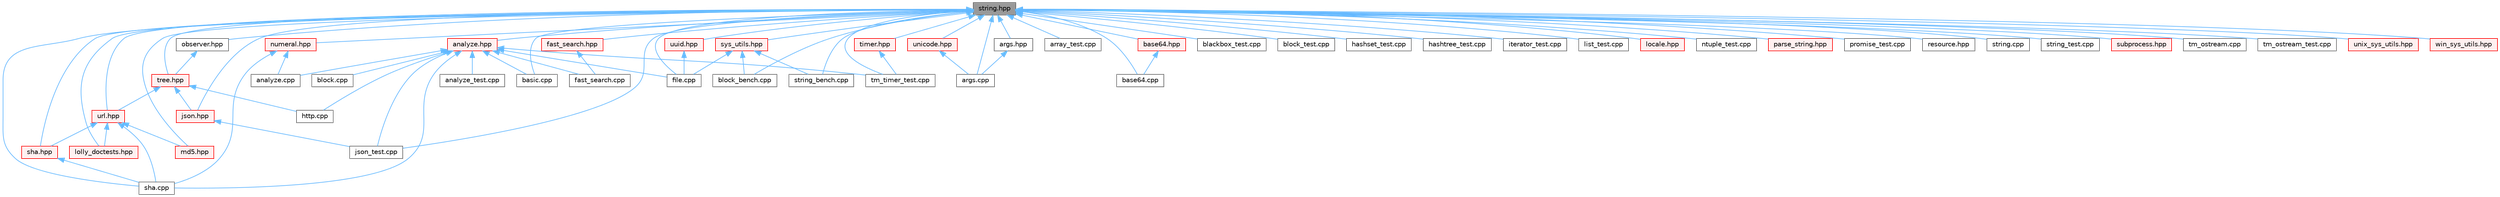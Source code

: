 digraph "string.hpp"
{
 // LATEX_PDF_SIZE
  bgcolor="transparent";
  edge [fontname=Helvetica,fontsize=10,labelfontname=Helvetica,labelfontsize=10];
  node [fontname=Helvetica,fontsize=10,shape=box,height=0.2,width=0.4];
  Node1 [id="Node000001",label="string.hpp",height=0.2,width=0.4,color="gray40", fillcolor="grey60", style="filled", fontcolor="black",tooltip=" "];
  Node1 -> Node2 [id="edge1_Node000001_Node000002",dir="back",color="steelblue1",style="solid",tooltip=" "];
  Node2 [id="Node000002",label="analyze.hpp",height=0.2,width=0.4,color="red", fillcolor="#FFF0F0", style="filled",URL="$analyze_8hpp.html",tooltip=" "];
  Node2 -> Node3 [id="edge2_Node000002_Node000003",dir="back",color="steelblue1",style="solid",tooltip=" "];
  Node3 [id="Node000003",label="analyze.cpp",height=0.2,width=0.4,color="grey40", fillcolor="white", style="filled",URL="$analyze_8cpp.html",tooltip=" "];
  Node2 -> Node4 [id="edge3_Node000002_Node000004",dir="back",color="steelblue1",style="solid",tooltip=" "];
  Node4 [id="Node000004",label="analyze_test.cpp",height=0.2,width=0.4,color="grey40", fillcolor="white", style="filled",URL="$analyze__test_8cpp.html",tooltip=" "];
  Node2 -> Node5 [id="edge4_Node000002_Node000005",dir="back",color="steelblue1",style="solid",tooltip=" "];
  Node5 [id="Node000005",label="basic.cpp",height=0.2,width=0.4,color="grey40", fillcolor="white", style="filled",URL="$basic_8cpp.html",tooltip=" "];
  Node2 -> Node6 [id="edge5_Node000002_Node000006",dir="back",color="steelblue1",style="solid",tooltip=" "];
  Node6 [id="Node000006",label="block.cpp",height=0.2,width=0.4,color="grey40", fillcolor="white", style="filled",URL="$block_8cpp.html",tooltip=" "];
  Node2 -> Node7 [id="edge6_Node000002_Node000007",dir="back",color="steelblue1",style="solid",tooltip=" "];
  Node7 [id="Node000007",label="fast_search.cpp",height=0.2,width=0.4,color="grey40", fillcolor="white", style="filled",URL="$fast__search_8cpp.html",tooltip=" "];
  Node2 -> Node8 [id="edge7_Node000002_Node000008",dir="back",color="steelblue1",style="solid",tooltip=" "];
  Node8 [id="Node000008",label="file.cpp",height=0.2,width=0.4,color="grey40", fillcolor="white", style="filled",URL="$file_8cpp.html",tooltip=" "];
  Node2 -> Node9 [id="edge8_Node000002_Node000009",dir="back",color="steelblue1",style="solid",tooltip=" "];
  Node9 [id="Node000009",label="http.cpp",height=0.2,width=0.4,color="grey40", fillcolor="white", style="filled",URL="$http_8cpp.html",tooltip=" "];
  Node2 -> Node11 [id="edge9_Node000002_Node000011",dir="back",color="steelblue1",style="solid",tooltip=" "];
  Node11 [id="Node000011",label="json_test.cpp",height=0.2,width=0.4,color="grey40", fillcolor="white", style="filled",URL="$json__test_8cpp.html",tooltip=" "];
  Node2 -> Node17 [id="edge10_Node000002_Node000017",dir="back",color="steelblue1",style="solid",tooltip=" "];
  Node17 [id="Node000017",label="sha.cpp",height=0.2,width=0.4,color="grey40", fillcolor="white", style="filled",URL="$sha_8cpp.html",tooltip=" "];
  Node2 -> Node18 [id="edge11_Node000002_Node000018",dir="back",color="steelblue1",style="solid",tooltip=" "];
  Node18 [id="Node000018",label="tm_timer_test.cpp",height=0.2,width=0.4,color="grey40", fillcolor="white", style="filled",URL="$tm__timer__test_8cpp.html",tooltip=" "];
  Node1 -> Node22 [id="edge12_Node000001_Node000022",dir="back",color="steelblue1",style="solid",tooltip=" "];
  Node22 [id="Node000022",label="args.cpp",height=0.2,width=0.4,color="grey40", fillcolor="white", style="filled",URL="$args_8cpp.html",tooltip=" "];
  Node1 -> Node23 [id="edge13_Node000001_Node000023",dir="back",color="steelblue1",style="solid",tooltip=" "];
  Node23 [id="Node000023",label="args.hpp",height=0.2,width=0.4,color="grey40", fillcolor="white", style="filled",URL="$args_8hpp.html",tooltip=" "];
  Node23 -> Node22 [id="edge14_Node000023_Node000022",dir="back",color="steelblue1",style="solid",tooltip=" "];
  Node1 -> Node24 [id="edge15_Node000001_Node000024",dir="back",color="steelblue1",style="solid",tooltip=" "];
  Node24 [id="Node000024",label="array_test.cpp",height=0.2,width=0.4,color="grey40", fillcolor="white", style="filled",URL="$array__test_8cpp.html",tooltip=" "];
  Node1 -> Node25 [id="edge16_Node000001_Node000025",dir="back",color="steelblue1",style="solid",tooltip=" "];
  Node25 [id="Node000025",label="base64.cpp",height=0.2,width=0.4,color="grey40", fillcolor="white", style="filled",URL="$base64_8cpp.html",tooltip=" "];
  Node1 -> Node26 [id="edge17_Node000001_Node000026",dir="back",color="steelblue1",style="solid",tooltip=" "];
  Node26 [id="Node000026",label="base64.hpp",height=0.2,width=0.4,color="red", fillcolor="#FFF0F0", style="filled",URL="$base64_8hpp.html",tooltip=" "];
  Node26 -> Node25 [id="edge18_Node000026_Node000025",dir="back",color="steelblue1",style="solid",tooltip=" "];
  Node1 -> Node5 [id="edge19_Node000001_Node000005",dir="back",color="steelblue1",style="solid",tooltip=" "];
  Node1 -> Node28 [id="edge20_Node000001_Node000028",dir="back",color="steelblue1",style="solid",tooltip=" "];
  Node28 [id="Node000028",label="blackbox_test.cpp",height=0.2,width=0.4,color="grey40", fillcolor="white", style="filled",URL="$blackbox__test_8cpp.html",tooltip=" "];
  Node1 -> Node29 [id="edge21_Node000001_Node000029",dir="back",color="steelblue1",style="solid",tooltip=" "];
  Node29 [id="Node000029",label="block_bench.cpp",height=0.2,width=0.4,color="grey40", fillcolor="white", style="filled",URL="$block__bench_8cpp.html",tooltip=" "];
  Node1 -> Node30 [id="edge22_Node000001_Node000030",dir="back",color="steelblue1",style="solid",tooltip=" "];
  Node30 [id="Node000030",label="block_test.cpp",height=0.2,width=0.4,color="grey40", fillcolor="white", style="filled",URL="$block__test_8cpp.html",tooltip=" "];
  Node1 -> Node31 [id="edge23_Node000001_Node000031",dir="back",color="steelblue1",style="solid",tooltip=" "];
  Node31 [id="Node000031",label="fast_search.hpp",height=0.2,width=0.4,color="red", fillcolor="#FFF0F0", style="filled",URL="$fast__search_8hpp.html",tooltip=" "];
  Node31 -> Node7 [id="edge24_Node000031_Node000007",dir="back",color="steelblue1",style="solid",tooltip=" "];
  Node1 -> Node8 [id="edge25_Node000001_Node000008",dir="back",color="steelblue1",style="solid",tooltip=" "];
  Node1 -> Node33 [id="edge26_Node000001_Node000033",dir="back",color="steelblue1",style="solid",tooltip=" "];
  Node33 [id="Node000033",label="hashset_test.cpp",height=0.2,width=0.4,color="grey40", fillcolor="white", style="filled",URL="$hashset__test_8cpp.html",tooltip=" "];
  Node1 -> Node34 [id="edge27_Node000001_Node000034",dir="back",color="steelblue1",style="solid",tooltip=" "];
  Node34 [id="Node000034",label="hashtree_test.cpp",height=0.2,width=0.4,color="grey40", fillcolor="white", style="filled",URL="$hashtree__test_8cpp.html",tooltip=" "];
  Node1 -> Node35 [id="edge28_Node000001_Node000035",dir="back",color="steelblue1",style="solid",tooltip=" "];
  Node35 [id="Node000035",label="iterator_test.cpp",height=0.2,width=0.4,color="grey40", fillcolor="white", style="filled",URL="$iterator__test_8cpp.html",tooltip=" "];
  Node1 -> Node36 [id="edge29_Node000001_Node000036",dir="back",color="steelblue1",style="solid",tooltip=" "];
  Node36 [id="Node000036",label="json.hpp",height=0.2,width=0.4,color="red", fillcolor="#FFF0F0", style="filled",URL="$json_8hpp.html",tooltip=" "];
  Node36 -> Node11 [id="edge30_Node000036_Node000011",dir="back",color="steelblue1",style="solid",tooltip=" "];
  Node1 -> Node11 [id="edge31_Node000001_Node000011",dir="back",color="steelblue1",style="solid",tooltip=" "];
  Node1 -> Node37 [id="edge32_Node000001_Node000037",dir="back",color="steelblue1",style="solid",tooltip=" "];
  Node37 [id="Node000037",label="list_test.cpp",height=0.2,width=0.4,color="grey40", fillcolor="white", style="filled",URL="$list__test_8cpp.html",tooltip=" "];
  Node1 -> Node38 [id="edge33_Node000001_Node000038",dir="back",color="steelblue1",style="solid",tooltip=" "];
  Node38 [id="Node000038",label="locale.hpp",height=0.2,width=0.4,color="red", fillcolor="#FFF0F0", style="filled",URL="$locale_8hpp.html",tooltip=" "];
  Node1 -> Node39 [id="edge34_Node000001_Node000039",dir="back",color="steelblue1",style="solid",tooltip=" "];
  Node39 [id="Node000039",label="lolly_doctests.hpp",height=0.2,width=0.4,color="red", fillcolor="#FFF0F0", style="filled",URL="$lolly__doctests_8hpp.html",tooltip=" "];
  Node1 -> Node65 [id="edge35_Node000001_Node000065",dir="back",color="steelblue1",style="solid",tooltip=" "];
  Node65 [id="Node000065",label="md5.hpp",height=0.2,width=0.4,color="red", fillcolor="#FFF0F0", style="filled",URL="$md5_8hpp.html",tooltip=" "];
  Node1 -> Node50 [id="edge36_Node000001_Node000050",dir="back",color="steelblue1",style="solid",tooltip=" "];
  Node50 [id="Node000050",label="ntuple_test.cpp",height=0.2,width=0.4,color="grey40", fillcolor="white", style="filled",URL="$ntuple__test_8cpp.html",tooltip=" "];
  Node1 -> Node66 [id="edge37_Node000001_Node000066",dir="back",color="steelblue1",style="solid",tooltip=" "];
  Node66 [id="Node000066",label="numeral.hpp",height=0.2,width=0.4,color="red", fillcolor="#FFF0F0", style="filled",URL="$numeral_8hpp.html",tooltip=" "];
  Node66 -> Node3 [id="edge38_Node000066_Node000003",dir="back",color="steelblue1",style="solid",tooltip=" "];
  Node66 -> Node17 [id="edge39_Node000066_Node000017",dir="back",color="steelblue1",style="solid",tooltip=" "];
  Node1 -> Node67 [id="edge40_Node000001_Node000067",dir="back",color="steelblue1",style="solid",tooltip=" "];
  Node67 [id="Node000067",label="observer.hpp",height=0.2,width=0.4,color="grey40", fillcolor="white", style="filled",URL="$observer_8hpp.html",tooltip=" "];
  Node67 -> Node68 [id="edge41_Node000067_Node000068",dir="back",color="steelblue1",style="solid",tooltip=" "];
  Node68 [id="Node000068",label="tree.hpp",height=0.2,width=0.4,color="red", fillcolor="#FFF0F0", style="filled",URL="$tree_8hpp.html",tooltip=" "];
  Node68 -> Node9 [id="edge42_Node000068_Node000009",dir="back",color="steelblue1",style="solid",tooltip=" "];
  Node68 -> Node36 [id="edge43_Node000068_Node000036",dir="back",color="steelblue1",style="solid",tooltip=" "];
  Node68 -> Node79 [id="edge44_Node000068_Node000079",dir="back",color="steelblue1",style="solid",tooltip=" "];
  Node79 [id="Node000079",label="url.hpp",height=0.2,width=0.4,color="red", fillcolor="#FFF0F0", style="filled",URL="$url_8hpp.html",tooltip=" "];
  Node79 -> Node39 [id="edge45_Node000079_Node000039",dir="back",color="steelblue1",style="solid",tooltip=" "];
  Node79 -> Node65 [id="edge46_Node000079_Node000065",dir="back",color="steelblue1",style="solid",tooltip=" "];
  Node79 -> Node17 [id="edge47_Node000079_Node000017",dir="back",color="steelblue1",style="solid",tooltip=" "];
  Node79 -> Node86 [id="edge48_Node000079_Node000086",dir="back",color="steelblue1",style="solid",tooltip=" "];
  Node86 [id="Node000086",label="sha.hpp",height=0.2,width=0.4,color="red", fillcolor="#FFF0F0", style="filled",URL="$sha_8hpp.html",tooltip=" "];
  Node86 -> Node17 [id="edge49_Node000086_Node000017",dir="back",color="steelblue1",style="solid",tooltip=" "];
  Node1 -> Node89 [id="edge50_Node000001_Node000089",dir="back",color="steelblue1",style="solid",tooltip=" "];
  Node89 [id="Node000089",label="parse_string.hpp",height=0.2,width=0.4,color="red", fillcolor="#FFF0F0", style="filled",URL="$parse__string_8hpp.html",tooltip=" "];
  Node1 -> Node54 [id="edge51_Node000001_Node000054",dir="back",color="steelblue1",style="solid",tooltip=" "];
  Node54 [id="Node000054",label="promise_test.cpp",height=0.2,width=0.4,color="grey40", fillcolor="white", style="filled",URL="$promise__test_8cpp.html",tooltip=" "];
  Node1 -> Node90 [id="edge52_Node000001_Node000090",dir="back",color="steelblue1",style="solid",tooltip=" "];
  Node90 [id="Node000090",label="resource.hpp",height=0.2,width=0.4,color="grey40", fillcolor="white", style="filled",URL="$resource_8hpp.html",tooltip=" "];
  Node1 -> Node17 [id="edge53_Node000001_Node000017",dir="back",color="steelblue1",style="solid",tooltip=" "];
  Node1 -> Node86 [id="edge54_Node000001_Node000086",dir="back",color="steelblue1",style="solid",tooltip=" "];
  Node1 -> Node91 [id="edge55_Node000001_Node000091",dir="back",color="steelblue1",style="solid",tooltip=" "];
  Node91 [id="Node000091",label="string.cpp",height=0.2,width=0.4,color="grey40", fillcolor="white", style="filled",URL="$string_8cpp.html",tooltip=" "];
  Node1 -> Node92 [id="edge56_Node000001_Node000092",dir="back",color="steelblue1",style="solid",tooltip=" "];
  Node92 [id="Node000092",label="string_bench.cpp",height=0.2,width=0.4,color="grey40", fillcolor="white", style="filled",URL="$string__bench_8cpp.html",tooltip=" "];
  Node1 -> Node57 [id="edge57_Node000001_Node000057",dir="back",color="steelblue1",style="solid",tooltip=" "];
  Node57 [id="Node000057",label="string_test.cpp",height=0.2,width=0.4,color="grey40", fillcolor="white", style="filled",URL="$string__test_8cpp.html",tooltip=" "];
  Node1 -> Node93 [id="edge58_Node000001_Node000093",dir="back",color="steelblue1",style="solid",tooltip=" "];
  Node93 [id="Node000093",label="subprocess.hpp",height=0.2,width=0.4,color="red", fillcolor="#FFF0F0", style="filled",URL="$subprocess_8hpp.html",tooltip=" "];
  Node1 -> Node95 [id="edge59_Node000001_Node000095",dir="back",color="steelblue1",style="solid",tooltip=" "];
  Node95 [id="Node000095",label="sys_utils.hpp",height=0.2,width=0.4,color="red", fillcolor="#FFF0F0", style="filled",URL="$sys__utils_8hpp.html",tooltip=" "];
  Node95 -> Node29 [id="edge60_Node000095_Node000029",dir="back",color="steelblue1",style="solid",tooltip=" "];
  Node95 -> Node8 [id="edge61_Node000095_Node000008",dir="back",color="steelblue1",style="solid",tooltip=" "];
  Node95 -> Node92 [id="edge62_Node000095_Node000092",dir="back",color="steelblue1",style="solid",tooltip=" "];
  Node1 -> Node98 [id="edge63_Node000001_Node000098",dir="back",color="steelblue1",style="solid",tooltip=" "];
  Node98 [id="Node000098",label="timer.hpp",height=0.2,width=0.4,color="red", fillcolor="#FFF0F0", style="filled",URL="$timer_8hpp.html",tooltip=" "];
  Node98 -> Node18 [id="edge64_Node000098_Node000018",dir="back",color="steelblue1",style="solid",tooltip=" "];
  Node1 -> Node100 [id="edge65_Node000001_Node000100",dir="back",color="steelblue1",style="solid",tooltip=" "];
  Node100 [id="Node000100",label="tm_ostream.cpp",height=0.2,width=0.4,color="grey40", fillcolor="white", style="filled",URL="$tm__ostream_8cpp.html",tooltip=" "];
  Node1 -> Node60 [id="edge66_Node000001_Node000060",dir="back",color="steelblue1",style="solid",tooltip=" "];
  Node60 [id="Node000060",label="tm_ostream_test.cpp",height=0.2,width=0.4,color="grey40", fillcolor="white", style="filled",URL="$tm__ostream__test_8cpp.html",tooltip=" "];
  Node1 -> Node18 [id="edge67_Node000001_Node000018",dir="back",color="steelblue1",style="solid",tooltip=" "];
  Node1 -> Node68 [id="edge68_Node000001_Node000068",dir="back",color="steelblue1",style="solid",tooltip=" "];
  Node1 -> Node101 [id="edge69_Node000001_Node000101",dir="back",color="steelblue1",style="solid",tooltip=" "];
  Node101 [id="Node000101",label="unicode.hpp",height=0.2,width=0.4,color="red", fillcolor="#FFF0F0", style="filled",URL="$unicode_8hpp.html",tooltip=" "];
  Node101 -> Node22 [id="edge70_Node000101_Node000022",dir="back",color="steelblue1",style="solid",tooltip=" "];
  Node1 -> Node103 [id="edge71_Node000001_Node000103",dir="back",color="steelblue1",style="solid",tooltip=" "];
  Node103 [id="Node000103",label="unix_sys_utils.hpp",height=0.2,width=0.4,color="red", fillcolor="#FFF0F0", style="filled",URL="$unix__sys__utils_8hpp.html",tooltip=" "];
  Node1 -> Node79 [id="edge72_Node000001_Node000079",dir="back",color="steelblue1",style="solid",tooltip=" "];
  Node1 -> Node104 [id="edge73_Node000001_Node000104",dir="back",color="steelblue1",style="solid",tooltip=" "];
  Node104 [id="Node000104",label="uuid.hpp",height=0.2,width=0.4,color="red", fillcolor="#FFF0F0", style="filled",URL="$uuid_8hpp.html",tooltip=" "];
  Node104 -> Node8 [id="edge74_Node000104_Node000008",dir="back",color="steelblue1",style="solid",tooltip=" "];
  Node1 -> Node106 [id="edge75_Node000001_Node000106",dir="back",color="steelblue1",style="solid",tooltip=" "];
  Node106 [id="Node000106",label="win_sys_utils.hpp",height=0.2,width=0.4,color="red", fillcolor="#FFF0F0", style="filled",URL="$win__sys__utils_8hpp.html",tooltip=" "];
}
